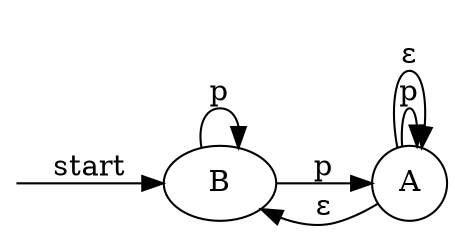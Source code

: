 digraph enfa {
    rankdir = LR;
    __start [style = invis, shape = point];
    __start -> "B" [ label = "start" ];
    node [shape = doublecircle]; "B"
    node [shape = circle];
    "B" -> "A" [ label = "p" ];
    "B" -> "B" [ label = "p" ];
    "A" -> "A" [ label = "p" ];
    "A" -> "B" [ label = "&epsilon;" ];
    "A" -> "A" [ label = "&epsilon;" ];
}
